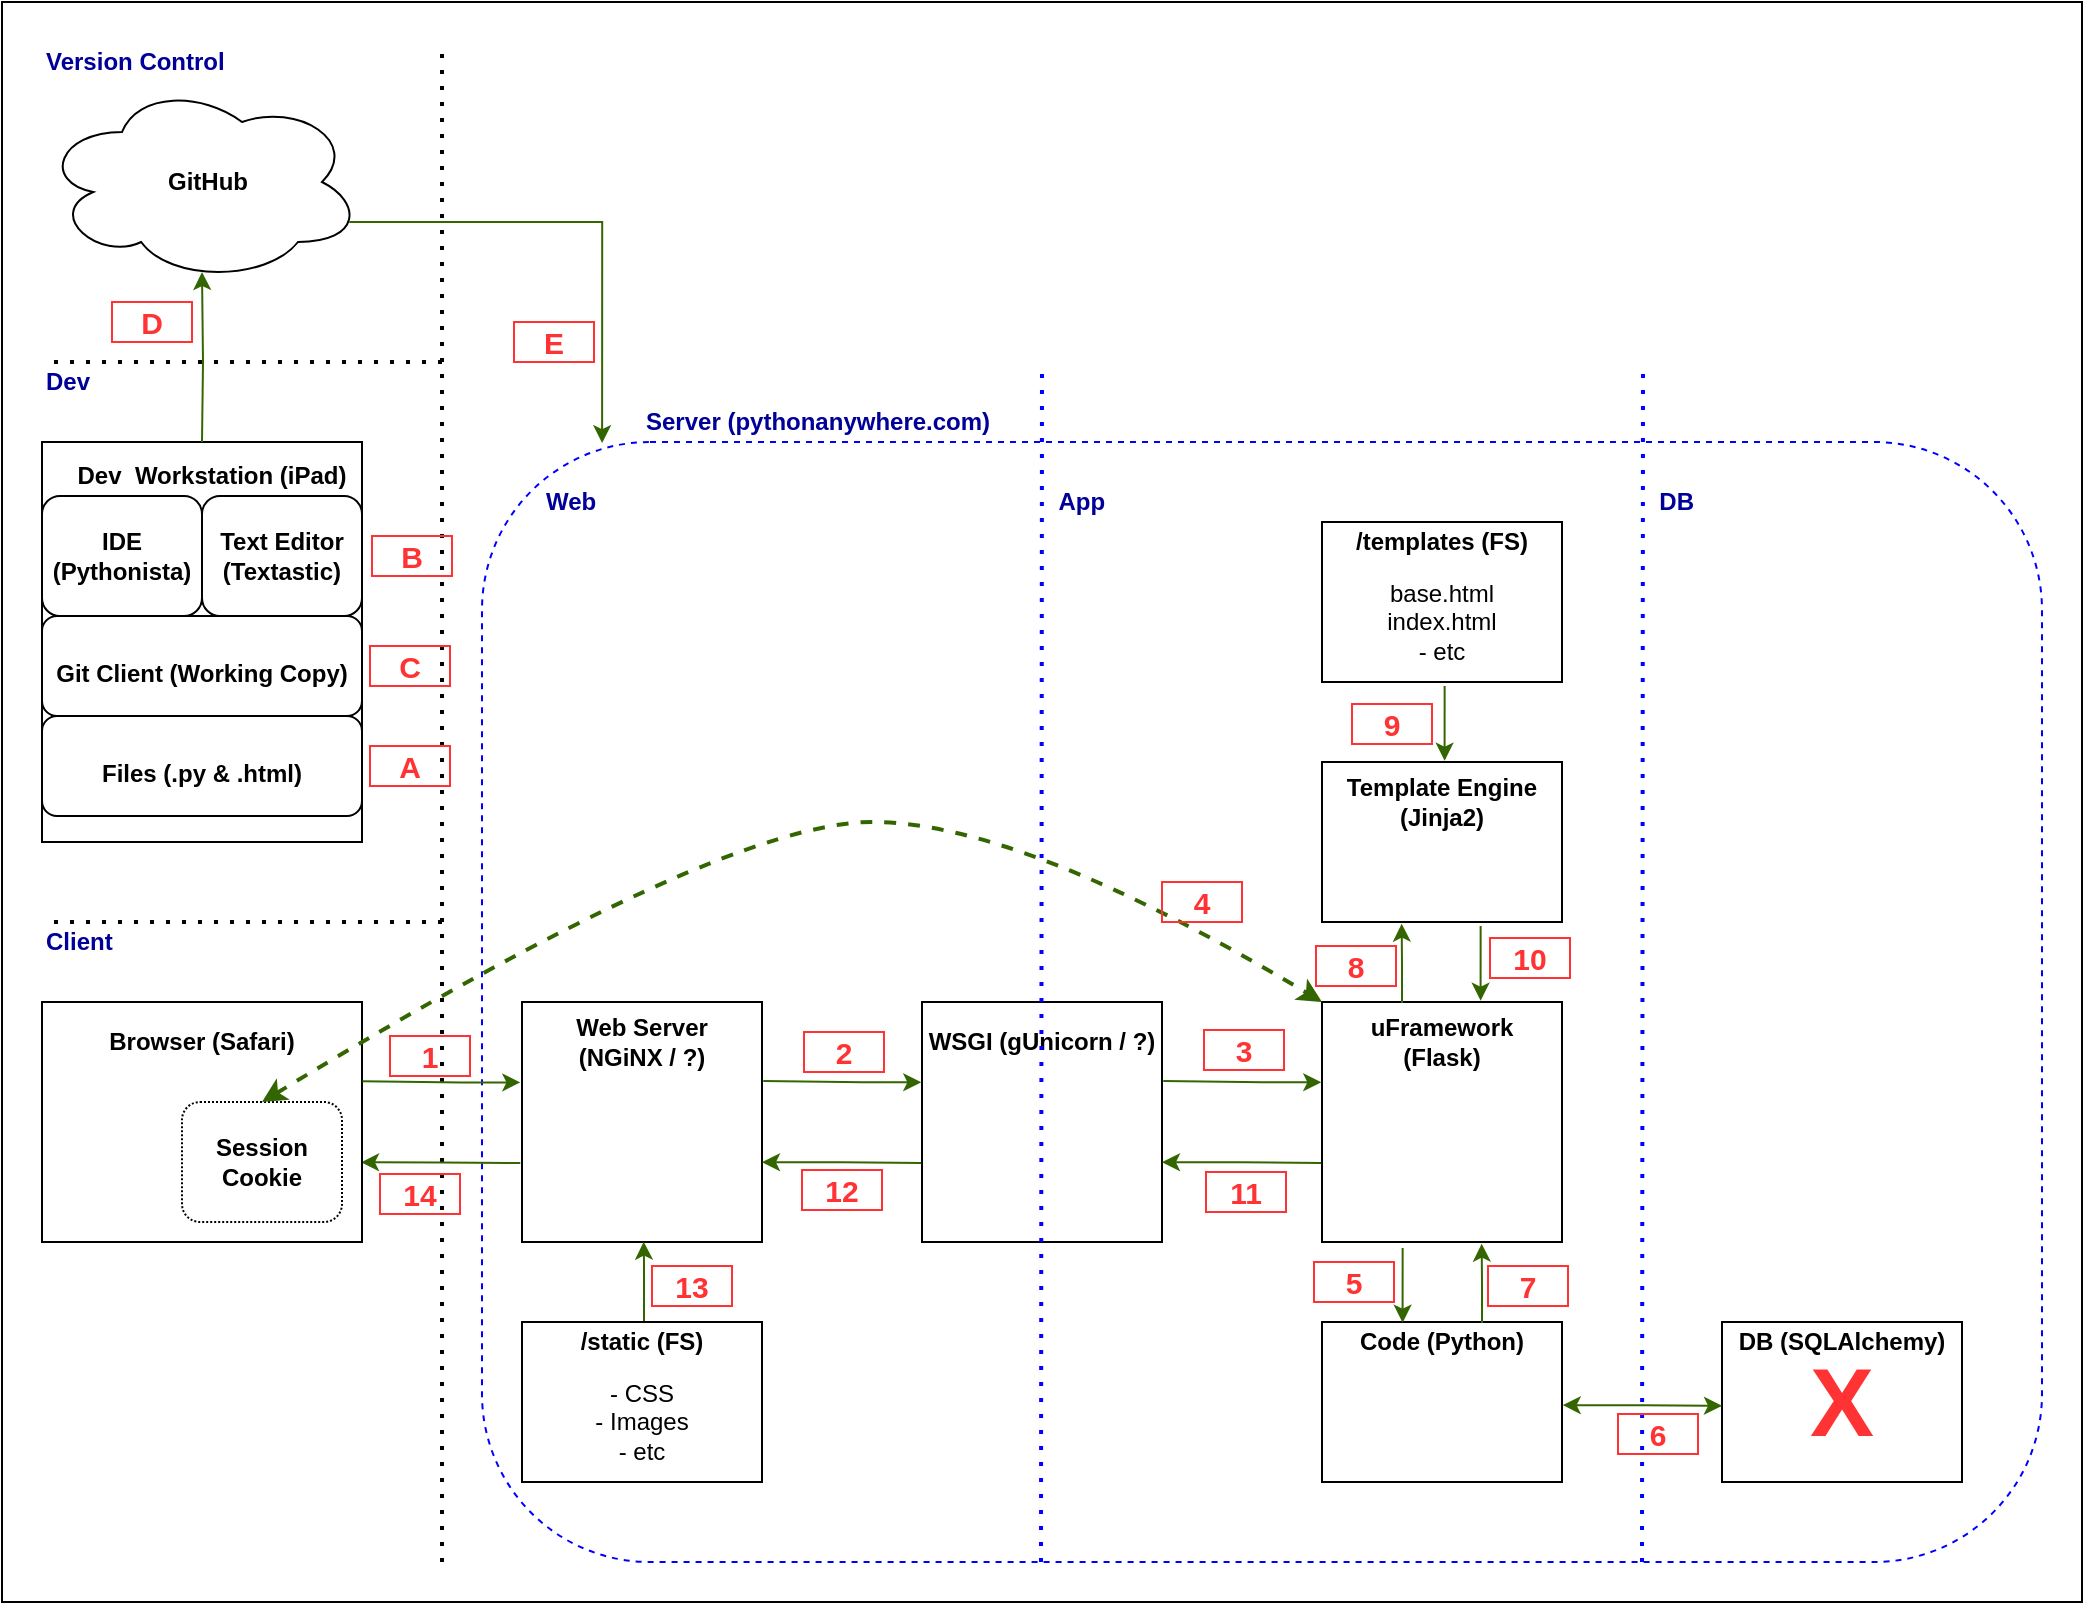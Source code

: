 <mxfile version="13.9.7" type="github">
  <diagram id="kgpKYQtTHZ0yAKxKKP6v" name="Page-1">
    <mxGraphModel dx="868" dy="742" grid="1" gridSize="10" guides="1" tooltips="1" connect="1" arrows="1" fold="1" page="1" pageScale="1" pageWidth="1100" pageHeight="850" math="0" shadow="0">
      <root>
        <mxCell id="0" />
        <mxCell id="1" parent="0" />
        <mxCell id="1D7lp2rWRmWPoldJIbJy-1" value="" style="rounded=1;whiteSpace=wrap;html=1;fillColor=none;dashed=1;strokeColor=#0000FF;fontSize=48;" parent="1" vertex="1">
          <mxGeometry x="260" y="240" width="780" height="560" as="geometry" />
        </mxCell>
        <mxCell id="kP34SKrH4v_GNEErMYQn-1" value="" style="endArrow=none;dashed=1;html=1;dashPattern=1 3;strokeWidth=2;" parent="1" edge="1">
          <mxGeometry width="50" height="50" relative="1" as="geometry">
            <mxPoint x="240" y="800" as="sourcePoint" />
            <mxPoint x="240" y="40" as="targetPoint" />
          </mxGeometry>
        </mxCell>
        <mxCell id="kP34SKrH4v_GNEErMYQn-3" value="" style="rounded=0;whiteSpace=wrap;html=1;" parent="1" vertex="1">
          <mxGeometry x="40" y="240" width="160" height="200" as="geometry" />
        </mxCell>
        <mxCell id="5Lj5Pk4YFnlyCgKd_7wy-2" style="edgeStyle=orthogonalEdgeStyle;rounded=0;orthogonalLoop=1;jettySize=auto;html=1;exitX=0.997;exitY=0.668;exitDx=0;exitDy=0;entryX=-0.007;entryY=0.671;entryDx=0;entryDy=0;exitPerimeter=0;entryPerimeter=0;strokeColor=#336600;startArrow=classic;startFill=1;endArrow=none;endFill=0;" parent="1" source="kP34SKrH4v_GNEErMYQn-9" target="1D7lp2rWRmWPoldJIbJy-8" edge="1">
          <mxGeometry relative="1" as="geometry">
            <mxPoint x="200" y="603" as="sourcePoint" />
            <mxPoint x="280" y="603" as="targetPoint" />
            <Array as="points">
              <mxPoint x="240" y="600" />
            </Array>
          </mxGeometry>
        </mxCell>
        <mxCell id="kP34SKrH4v_GNEErMYQn-9" value="" style="rounded=0;whiteSpace=wrap;html=1;" parent="1" vertex="1">
          <mxGeometry x="40" y="520" width="160" height="120" as="geometry" />
        </mxCell>
        <mxCell id="kP34SKrH4v_GNEErMYQn-10" value="" style="rounded=1;whiteSpace=wrap;html=1;" parent="1" vertex="1">
          <mxGeometry x="40" y="327" width="160" height="50" as="geometry" />
        </mxCell>
        <mxCell id="kP34SKrH4v_GNEErMYQn-11" value="" style="rounded=1;whiteSpace=wrap;html=1;" parent="1" vertex="1">
          <mxGeometry x="40" y="267" width="80" height="60" as="geometry" />
        </mxCell>
        <mxCell id="kP34SKrH4v_GNEErMYQn-13" value="" style="rounded=1;whiteSpace=wrap;html=1;" parent="1" vertex="1">
          <mxGeometry x="120" y="267" width="80" height="60" as="geometry" />
        </mxCell>
        <mxCell id="kP34SKrH4v_GNEErMYQn-4" value="Browser (Safari)" style="text;html=1;strokeColor=none;fillColor=none;align=center;verticalAlign=middle;whiteSpace=wrap;rounded=0;fontStyle=1" parent="1" vertex="1">
          <mxGeometry x="40" y="530" width="160" height="20" as="geometry" />
        </mxCell>
        <mxCell id="kP34SKrH4v_GNEErMYQn-14" value="Dev &amp;nbsp;Workstation (iPad)" style="text;html=1;strokeColor=none;fillColor=none;align=center;verticalAlign=middle;whiteSpace=wrap;rounded=0;fontStyle=1" parent="1" vertex="1">
          <mxGeometry x="50" y="247" width="150" height="20" as="geometry" />
        </mxCell>
        <mxCell id="kP34SKrH4v_GNEErMYQn-15" value="Git Client (Working Copy)" style="text;html=1;strokeColor=none;fillColor=none;align=center;verticalAlign=middle;whiteSpace=wrap;rounded=0;fontStyle=1" parent="1" vertex="1">
          <mxGeometry x="40" y="346" width="160" height="20" as="geometry" />
        </mxCell>
        <mxCell id="kP34SKrH4v_GNEErMYQn-17" value="IDE&lt;br&gt;(Pythonista)" style="text;html=1;strokeColor=none;fillColor=none;align=center;verticalAlign=middle;whiteSpace=wrap;rounded=0;fontStyle=1" parent="1" vertex="1">
          <mxGeometry x="40" y="287" width="80" height="20" as="geometry" />
        </mxCell>
        <mxCell id="kP34SKrH4v_GNEErMYQn-18" value="Text Editor&lt;br&gt;(Textastic)" style="text;html=1;strokeColor=none;fillColor=none;align=center;verticalAlign=middle;whiteSpace=wrap;rounded=0;fontStyle=1" parent="1" vertex="1">
          <mxGeometry x="120" y="287" width="80" height="20" as="geometry" />
        </mxCell>
        <mxCell id="kP34SKrH4v_GNEErMYQn-19" value="" style="rounded=1;whiteSpace=wrap;html=1;" parent="1" vertex="1">
          <mxGeometry x="40" y="377" width="160" height="50" as="geometry" />
        </mxCell>
        <mxCell id="kP34SKrH4v_GNEErMYQn-20" value="Files (.py &amp;amp; .html)" style="text;html=1;strokeColor=none;fillColor=none;align=center;verticalAlign=middle;whiteSpace=wrap;rounded=0;fontStyle=1" parent="1" vertex="1">
          <mxGeometry x="40" y="396" width="160" height="20" as="geometry" />
        </mxCell>
        <mxCell id="kP34SKrH4v_GNEErMYQn-21" value="" style="ellipse;shape=cloud;whiteSpace=wrap;html=1;" parent="1" vertex="1">
          <mxGeometry x="40" y="60" width="160" height="100" as="geometry" />
        </mxCell>
        <mxCell id="kP34SKrH4v_GNEErMYQn-23" value="GitHub" style="text;html=1;strokeColor=none;fillColor=none;align=center;verticalAlign=middle;whiteSpace=wrap;rounded=0;fontStyle=1" parent="1" vertex="1">
          <mxGeometry x="46" y="100" width="154" height="20" as="geometry" />
        </mxCell>
        <mxCell id="kP34SKrH4v_GNEErMYQn-24" value="" style="endArrow=none;dashed=1;html=1;dashPattern=1 3;strokeWidth=2;" parent="1" edge="1">
          <mxGeometry width="50" height="50" relative="1" as="geometry">
            <mxPoint x="240" y="200" as="sourcePoint" />
            <mxPoint x="40" y="200" as="targetPoint" />
          </mxGeometry>
        </mxCell>
        <mxCell id="kP34SKrH4v_GNEErMYQn-25" value="" style="endArrow=none;dashed=1;html=1;dashPattern=1 3;strokeWidth=2;" parent="1" edge="1">
          <mxGeometry width="50" height="50" relative="1" as="geometry">
            <mxPoint x="240" y="480" as="sourcePoint" />
            <mxPoint x="40" y="480" as="targetPoint" />
          </mxGeometry>
        </mxCell>
        <mxCell id="kP34SKrH4v_GNEErMYQn-26" value="Client" style="text;html=1;strokeColor=none;fillColor=none;align=left;verticalAlign=middle;whiteSpace=wrap;rounded=0;fontStyle=1;fontColor=#000099;" parent="1" vertex="1">
          <mxGeometry x="40" y="480" width="120" height="20" as="geometry" />
        </mxCell>
        <mxCell id="kP34SKrH4v_GNEErMYQn-27" value="Dev" style="text;html=1;strokeColor=none;fillColor=none;align=left;verticalAlign=middle;whiteSpace=wrap;rounded=0;fontStyle=1;fontColor=#000099;" parent="1" vertex="1">
          <mxGeometry x="40" y="200" width="120" height="20" as="geometry" />
        </mxCell>
        <mxCell id="kP34SKrH4v_GNEErMYQn-28" value="Version Control" style="text;html=1;strokeColor=none;fillColor=none;align=left;verticalAlign=middle;whiteSpace=wrap;rounded=0;fontStyle=1;fontColor=#000099;" parent="1" vertex="1">
          <mxGeometry x="40" y="40" width="120" height="20" as="geometry" />
        </mxCell>
        <mxCell id="1D7lp2rWRmWPoldJIbJy-2" value="Server (pythonanywhere.com)" style="text;html=1;strokeColor=none;fillColor=none;align=left;verticalAlign=middle;whiteSpace=wrap;rounded=0;fontStyle=1;fontColor=#000099;" parent="1" vertex="1">
          <mxGeometry x="340" y="220" width="270" height="20" as="geometry" />
        </mxCell>
        <mxCell id="1D7lp2rWRmWPoldJIbJy-3" value="" style="rounded=0;whiteSpace=wrap;html=1;" parent="1" vertex="1">
          <mxGeometry x="280" y="680" width="120" height="80" as="geometry" />
        </mxCell>
        <mxCell id="1D7lp2rWRmWPoldJIbJy-4" value="/static (FS)" style="text;html=1;strokeColor=none;fillColor=none;align=center;verticalAlign=middle;whiteSpace=wrap;rounded=0;fontStyle=1" parent="1" vertex="1">
          <mxGeometry x="280" y="680" width="120" height="20" as="geometry" />
        </mxCell>
        <mxCell id="1D7lp2rWRmWPoldJIbJy-5" value="&lt;span style=&quot;font-weight: normal&quot;&gt;- CSS&lt;br&gt;- Images&lt;br&gt;- etc&lt;/span&gt;" style="text;html=1;strokeColor=none;fillColor=none;align=center;verticalAlign=middle;whiteSpace=wrap;rounded=0;fontStyle=1" parent="1" vertex="1">
          <mxGeometry x="280" y="700" width="120" height="60" as="geometry" />
        </mxCell>
        <mxCell id="1D7lp2rWRmWPoldJIbJy-8" value="" style="rounded=0;whiteSpace=wrap;html=1;" parent="1" vertex="1">
          <mxGeometry x="280" y="520" width="120" height="120" as="geometry" />
        </mxCell>
        <mxCell id="1D7lp2rWRmWPoldJIbJy-9" value="Web Server&lt;br&gt;(NGiNX / ?)" style="text;html=1;strokeColor=none;fillColor=none;align=center;verticalAlign=middle;whiteSpace=wrap;rounded=0;fontStyle=1" parent="1" vertex="1">
          <mxGeometry x="280" y="530" width="120" height="20" as="geometry" />
        </mxCell>
        <mxCell id="1D7lp2rWRmWPoldJIbJy-10" value="" style="rounded=0;whiteSpace=wrap;html=1;" parent="1" vertex="1">
          <mxGeometry x="480" y="520" width="120" height="120" as="geometry" />
        </mxCell>
        <mxCell id="1D7lp2rWRmWPoldJIbJy-11" value="WSGI (gUnicorn / ?)" style="text;html=1;strokeColor=none;fillColor=none;align=center;verticalAlign=middle;whiteSpace=wrap;rounded=0;fontStyle=1" parent="1" vertex="1">
          <mxGeometry x="480" y="530" width="120" height="20" as="geometry" />
        </mxCell>
        <mxCell id="1D7lp2rWRmWPoldJIbJy-12" value="" style="rounded=0;whiteSpace=wrap;html=1;" parent="1" vertex="1">
          <mxGeometry x="680" y="520" width="120" height="120" as="geometry" />
        </mxCell>
        <mxCell id="1D7lp2rWRmWPoldJIbJy-13" value="uFramework&lt;br&gt;(Flask)" style="text;html=1;strokeColor=none;fillColor=none;align=center;verticalAlign=middle;whiteSpace=wrap;rounded=0;fontStyle=1" parent="1" vertex="1">
          <mxGeometry x="680" y="530" width="120" height="20" as="geometry" />
        </mxCell>
        <mxCell id="1D7lp2rWRmWPoldJIbJy-17" value="" style="endArrow=none;dashed=1;html=1;dashPattern=1 3;strokeWidth=2;strokeColor=#0000FF;" parent="1" edge="1">
          <mxGeometry width="50" height="50" relative="1" as="geometry">
            <mxPoint x="539.5" y="800" as="sourcePoint" />
            <mxPoint x="540" y="200" as="targetPoint" />
          </mxGeometry>
        </mxCell>
        <mxCell id="1D7lp2rWRmWPoldJIbJy-18" value="Web" style="text;html=1;strokeColor=none;fillColor=none;align=left;verticalAlign=middle;whiteSpace=wrap;rounded=0;fontStyle=1;fontColor=#000099;" parent="1" vertex="1">
          <mxGeometry x="290" y="260" width="120" height="20" as="geometry" />
        </mxCell>
        <mxCell id="XjJIb6_F2YwHUvGka_Cs-3" value="" style="rounded=0;whiteSpace=wrap;html=1;" parent="1" vertex="1">
          <mxGeometry x="680" y="680" width="120" height="80" as="geometry" />
        </mxCell>
        <mxCell id="XjJIb6_F2YwHUvGka_Cs-4" value="Code (Python)" style="text;html=1;strokeColor=none;fillColor=none;align=center;verticalAlign=middle;whiteSpace=wrap;rounded=0;fontStyle=1" parent="1" vertex="1">
          <mxGeometry x="680" y="680" width="120" height="20" as="geometry" />
        </mxCell>
        <mxCell id="XjJIb6_F2YwHUvGka_Cs-6" value="" style="rounded=0;whiteSpace=wrap;html=1;" parent="1" vertex="1">
          <mxGeometry x="880" y="680" width="120" height="80" as="geometry" />
        </mxCell>
        <mxCell id="XjJIb6_F2YwHUvGka_Cs-7" value="DB (SQLAlchemy)" style="text;html=1;strokeColor=none;fillColor=none;align=center;verticalAlign=middle;whiteSpace=wrap;rounded=0;fontStyle=1" parent="1" vertex="1">
          <mxGeometry x="880" y="680" width="120" height="20" as="geometry" />
        </mxCell>
        <mxCell id="XjJIb6_F2YwHUvGka_Cs-8" value="" style="rounded=0;whiteSpace=wrap;html=1;" parent="1" vertex="1">
          <mxGeometry x="680" y="400" width="120" height="80" as="geometry" />
        </mxCell>
        <mxCell id="XjJIb6_F2YwHUvGka_Cs-9" value="Template Engine&lt;br&gt;(Jinja2)" style="text;html=1;strokeColor=none;fillColor=none;align=center;verticalAlign=middle;whiteSpace=wrap;rounded=0;fontStyle=1" parent="1" vertex="1">
          <mxGeometry x="680" y="400" width="120" height="40" as="geometry" />
        </mxCell>
        <mxCell id="XjJIb6_F2YwHUvGka_Cs-10" value="" style="rounded=0;whiteSpace=wrap;html=1;" parent="1" vertex="1">
          <mxGeometry x="680" y="280" width="120" height="80" as="geometry" />
        </mxCell>
        <mxCell id="XjJIb6_F2YwHUvGka_Cs-11" value="/templates (FS)" style="text;html=1;strokeColor=none;fillColor=none;align=center;verticalAlign=middle;whiteSpace=wrap;rounded=0;fontStyle=1" parent="1" vertex="1">
          <mxGeometry x="680" y="280" width="120" height="20" as="geometry" />
        </mxCell>
        <mxCell id="XjJIb6_F2YwHUvGka_Cs-12" value="&lt;span style=&quot;font-weight: normal&quot;&gt;base.html&lt;br&gt;index.html&lt;br&gt;- etc&lt;/span&gt;" style="text;html=1;strokeColor=none;fillColor=none;align=center;verticalAlign=middle;whiteSpace=wrap;rounded=0;fontStyle=1" parent="1" vertex="1">
          <mxGeometry x="680" y="300" width="120" height="60" as="geometry" />
        </mxCell>
        <mxCell id="XjJIb6_F2YwHUvGka_Cs-15" value="" style="endArrow=none;dashed=1;html=1;dashPattern=1 3;strokeWidth=2;strokeColor=#0000FF;" parent="1" edge="1">
          <mxGeometry width="50" height="50" relative="1" as="geometry">
            <mxPoint x="840" y="800" as="sourcePoint" />
            <mxPoint x="840.5" y="200" as="targetPoint" />
          </mxGeometry>
        </mxCell>
        <mxCell id="XjJIb6_F2YwHUvGka_Cs-16" value="&amp;nbsp; DB" style="text;html=1;strokeColor=none;fillColor=none;align=left;verticalAlign=middle;whiteSpace=wrap;rounded=0;fontStyle=1;fontColor=#000099;" parent="1" vertex="1">
          <mxGeometry x="840" y="260" width="120" height="20" as="geometry" />
        </mxCell>
        <mxCell id="XjJIb6_F2YwHUvGka_Cs-19" value="&amp;nbsp; App" style="text;html=1;strokeColor=none;fillColor=none;align=left;verticalAlign=middle;whiteSpace=wrap;rounded=0;fontStyle=1;fontColor=#000099;" parent="1" vertex="1">
          <mxGeometry x="540" y="260" width="120" height="20" as="geometry" />
        </mxCell>
        <mxCell id="5Lj5Pk4YFnlyCgKd_7wy-8" style="edgeStyle=orthogonalEdgeStyle;rounded=0;orthogonalLoop=1;jettySize=auto;html=1;exitX=-0.007;exitY=0.335;exitDx=0;exitDy=0;exitPerimeter=0;entryX=1.001;entryY=0.33;entryDx=0;entryDy=0;entryPerimeter=0;strokeColor=#336600;startArrow=classic;startFill=1;endArrow=none;endFill=0;" parent="1" source="1D7lp2rWRmWPoldJIbJy-8" target="kP34SKrH4v_GNEErMYQn-9" edge="1">
          <mxGeometry relative="1" as="geometry">
            <mxPoint x="209.52" y="610.16" as="sourcePoint" />
            <mxPoint x="210" y="560" as="targetPoint" />
            <Array as="points">
              <mxPoint x="250" y="560" />
            </Array>
          </mxGeometry>
        </mxCell>
        <mxCell id="5Lj5Pk4YFnlyCgKd_7wy-9" style="edgeStyle=orthogonalEdgeStyle;rounded=0;orthogonalLoop=1;jettySize=auto;html=1;exitX=0.997;exitY=0.668;exitDx=0;exitDy=0;entryX=-0.007;entryY=0.671;entryDx=0;entryDy=0;exitPerimeter=0;entryPerimeter=0;strokeColor=#336600;startArrow=classic;startFill=1;endArrow=none;endFill=0;" parent="1" edge="1">
          <mxGeometry relative="1" as="geometry">
            <mxPoint x="400" y="600.1" as="sourcePoint" />
            <mxPoint x="479.64" y="600.46" as="targetPoint" />
            <Array as="points">
              <mxPoint x="440.48" y="599.94" />
            </Array>
          </mxGeometry>
        </mxCell>
        <mxCell id="5Lj5Pk4YFnlyCgKd_7wy-10" style="edgeStyle=orthogonalEdgeStyle;rounded=0;orthogonalLoop=1;jettySize=auto;html=1;exitX=-0.007;exitY=0.335;exitDx=0;exitDy=0;exitPerimeter=0;entryX=1.001;entryY=0.33;entryDx=0;entryDy=0;entryPerimeter=0;strokeColor=#336600;startArrow=classic;startFill=1;endArrow=none;endFill=0;" parent="1" edge="1">
          <mxGeometry relative="1" as="geometry">
            <mxPoint x="479.64" y="560.14" as="sourcePoint" />
            <mxPoint x="400.64" y="559.54" as="targetPoint" />
            <Array as="points">
              <mxPoint x="450.48" y="559.94" />
            </Array>
          </mxGeometry>
        </mxCell>
        <mxCell id="5Lj5Pk4YFnlyCgKd_7wy-11" style="edgeStyle=orthogonalEdgeStyle;rounded=0;orthogonalLoop=1;jettySize=auto;html=1;exitX=0.997;exitY=0.668;exitDx=0;exitDy=0;entryX=-0.007;entryY=0.671;entryDx=0;entryDy=0;exitPerimeter=0;entryPerimeter=0;strokeColor=#336600;startArrow=classic;startFill=1;endArrow=none;endFill=0;" parent="1" edge="1">
          <mxGeometry relative="1" as="geometry">
            <mxPoint x="600" y="600.1" as="sourcePoint" />
            <mxPoint x="679.64" y="600.46" as="targetPoint" />
            <Array as="points">
              <mxPoint x="640.48" y="599.94" />
            </Array>
          </mxGeometry>
        </mxCell>
        <mxCell id="5Lj5Pk4YFnlyCgKd_7wy-12" style="edgeStyle=orthogonalEdgeStyle;rounded=0;orthogonalLoop=1;jettySize=auto;html=1;exitX=-0.007;exitY=0.335;exitDx=0;exitDy=0;exitPerimeter=0;entryX=1.001;entryY=0.33;entryDx=0;entryDy=0;entryPerimeter=0;strokeColor=#336600;startArrow=classic;startFill=1;endArrow=none;endFill=0;" parent="1" edge="1">
          <mxGeometry relative="1" as="geometry">
            <mxPoint x="679.64" y="560.14" as="sourcePoint" />
            <mxPoint x="600.64" y="559.54" as="targetPoint" />
            <Array as="points">
              <mxPoint x="650.48" y="559.94" />
            </Array>
          </mxGeometry>
        </mxCell>
        <mxCell id="5Lj5Pk4YFnlyCgKd_7wy-14" style="edgeStyle=orthogonalEdgeStyle;rounded=0;orthogonalLoop=1;jettySize=auto;html=1;exitX=0.997;exitY=0.668;exitDx=0;exitDy=0;entryX=-0.007;entryY=0.671;entryDx=0;entryDy=0;exitPerimeter=0;entryPerimeter=0;strokeColor=#336600;startArrow=classic;startFill=1;endArrow=classic;endFill=1;" parent="1" edge="1">
          <mxGeometry relative="1" as="geometry">
            <mxPoint x="800.36" y="721.56" as="sourcePoint" />
            <mxPoint x="880.0" y="721.92" as="targetPoint" />
            <Array as="points">
              <mxPoint x="840.84" y="721.4" />
            </Array>
          </mxGeometry>
        </mxCell>
        <mxCell id="5Lj5Pk4YFnlyCgKd_7wy-17" style="edgeStyle=orthogonalEdgeStyle;rounded=0;orthogonalLoop=1;jettySize=auto;html=1;exitX=0.997;exitY=0.668;exitDx=0;exitDy=0;entryX=0.128;entryY=0.714;entryDx=0;entryDy=0;exitPerimeter=0;entryPerimeter=0;strokeColor=#336600;" parent="1" edge="1">
          <mxGeometry relative="1" as="geometry">
            <mxPoint x="341" y="679.5" as="sourcePoint" />
            <mxPoint x="340.84" y="639.84" as="targetPoint" />
            <Array as="points">
              <mxPoint x="341" y="650" />
              <mxPoint x="341" y="650" />
            </Array>
          </mxGeometry>
        </mxCell>
        <mxCell id="5Lj5Pk4YFnlyCgKd_7wy-21" style="edgeStyle=orthogonalEdgeStyle;rounded=0;orthogonalLoop=1;jettySize=auto;html=1;exitX=0.997;exitY=0.668;exitDx=0;exitDy=0;entryX=0.128;entryY=0.714;entryDx=0;entryDy=0;exitPerimeter=0;entryPerimeter=0;strokeColor=#336600;" parent="1" edge="1">
          <mxGeometry relative="1" as="geometry">
            <mxPoint x="760" y="680.5" as="sourcePoint" />
            <mxPoint x="759.84" y="640.84" as="targetPoint" />
            <Array as="points">
              <mxPoint x="760" y="661" />
              <mxPoint x="760" y="661" />
            </Array>
          </mxGeometry>
        </mxCell>
        <mxCell id="5Lj5Pk4YFnlyCgKd_7wy-22" style="edgeStyle=orthogonalEdgeStyle;rounded=0;orthogonalLoop=1;jettySize=auto;html=1;exitX=0.336;exitY=1.017;exitDx=0;exitDy=0;exitPerimeter=0;strokeColor=#336600;entryX=0.336;entryY=-0.033;entryDx=0;entryDy=0;entryPerimeter=0;" parent="1" edge="1">
          <mxGeometry relative="1" as="geometry">
            <mxPoint x="720.32" y="643.04" as="sourcePoint" />
            <mxPoint x="720.32" y="680.34" as="targetPoint" />
            <Array as="points">
              <mxPoint x="720" y="671" />
              <mxPoint x="720" y="671" />
            </Array>
          </mxGeometry>
        </mxCell>
        <mxCell id="5Lj5Pk4YFnlyCgKd_7wy-23" style="edgeStyle=orthogonalEdgeStyle;rounded=0;orthogonalLoop=1;jettySize=auto;html=1;exitX=0.997;exitY=0.668;exitDx=0;exitDy=0;entryX=0.128;entryY=0.714;entryDx=0;entryDy=0;exitPerimeter=0;entryPerimeter=0;strokeColor=#336600;" parent="1" edge="1">
          <mxGeometry relative="1" as="geometry">
            <mxPoint x="720" y="520.5" as="sourcePoint" />
            <mxPoint x="719.84" y="480.84" as="targetPoint" />
            <Array as="points">
              <mxPoint x="720" y="501" />
              <mxPoint x="720" y="501" />
            </Array>
          </mxGeometry>
        </mxCell>
        <mxCell id="5Lj5Pk4YFnlyCgKd_7wy-25" style="edgeStyle=orthogonalEdgeStyle;rounded=0;orthogonalLoop=1;jettySize=auto;html=1;exitX=0.336;exitY=1.017;exitDx=0;exitDy=0;exitPerimeter=0;strokeColor=#336600;entryX=0.336;entryY=-0.033;entryDx=0;entryDy=0;entryPerimeter=0;" parent="1" edge="1">
          <mxGeometry relative="1" as="geometry">
            <mxPoint x="759.32" y="482.04" as="sourcePoint" />
            <mxPoint x="759.32" y="519.34" as="targetPoint" />
            <Array as="points">
              <mxPoint x="759" y="510" />
              <mxPoint x="759" y="510" />
            </Array>
          </mxGeometry>
        </mxCell>
        <mxCell id="5Lj5Pk4YFnlyCgKd_7wy-27" style="edgeStyle=orthogonalEdgeStyle;rounded=0;orthogonalLoop=1;jettySize=auto;html=1;exitX=0.336;exitY=1.017;exitDx=0;exitDy=0;exitPerimeter=0;strokeColor=#336600;entryX=0.336;entryY=-0.033;entryDx=0;entryDy=0;entryPerimeter=0;" parent="1" edge="1">
          <mxGeometry relative="1" as="geometry">
            <mxPoint x="741.32" y="362.04" as="sourcePoint" />
            <mxPoint x="741.32" y="399.34" as="targetPoint" />
            <Array as="points">
              <mxPoint x="741" y="390" />
              <mxPoint x="741" y="390" />
            </Array>
          </mxGeometry>
        </mxCell>
        <mxCell id="9JrKhK4K6JrjBqXeKL0m-1" style="edgeStyle=orthogonalEdgeStyle;rounded=0;orthogonalLoop=1;jettySize=auto;html=1;strokeColor=#336600;entryX=0.5;entryY=0.95;entryDx=0;entryDy=0;entryPerimeter=0;" parent="1" target="kP34SKrH4v_GNEErMYQn-21" edge="1">
          <mxGeometry relative="1" as="geometry">
            <mxPoint x="120" y="240" as="sourcePoint" />
            <mxPoint x="120" y="160" as="targetPoint" />
            <Array as="points" />
          </mxGeometry>
        </mxCell>
        <mxCell id="9JrKhK4K6JrjBqXeKL0m-2" style="edgeStyle=orthogonalEdgeStyle;rounded=0;orthogonalLoop=1;jettySize=auto;html=1;strokeColor=#336600;exitX=0.96;exitY=0.7;exitDx=0;exitDy=0;exitPerimeter=0;entryX=0.077;entryY=0.001;entryDx=0;entryDy=0;entryPerimeter=0;" parent="1" source="kP34SKrH4v_GNEErMYQn-21" target="1D7lp2rWRmWPoldJIbJy-1" edge="1">
          <mxGeometry relative="1" as="geometry">
            <mxPoint x="270" y="220" as="sourcePoint" />
            <mxPoint x="280" y="220" as="targetPoint" />
            <Array as="points" />
          </mxGeometry>
        </mxCell>
        <mxCell id="9JrKhK4K6JrjBqXeKL0m-3" value="A" style="text;html=1;fillColor=none;align=center;verticalAlign=middle;whiteSpace=wrap;rounded=0;fontSize=15;fontColor=#FF3333;fontStyle=1;strokeColor=#FF3333;" parent="1" vertex="1">
          <mxGeometry x="204" y="392" width="40" height="20" as="geometry" />
        </mxCell>
        <mxCell id="9JrKhK4K6JrjBqXeKL0m-5" value="B" style="text;html=1;fillColor=none;align=center;verticalAlign=middle;whiteSpace=wrap;rounded=0;fontSize=15;fontColor=#FF3333;fontStyle=1;strokeColor=#FF3333;" parent="1" vertex="1">
          <mxGeometry x="205" y="287" width="40" height="20" as="geometry" />
        </mxCell>
        <mxCell id="9JrKhK4K6JrjBqXeKL0m-6" value="C" style="text;html=1;fillColor=none;align=center;verticalAlign=middle;whiteSpace=wrap;rounded=0;fontSize=15;fontColor=#FF3333;fontStyle=1;strokeColor=#FF3333;" parent="1" vertex="1">
          <mxGeometry x="204" y="342" width="40" height="20" as="geometry" />
        </mxCell>
        <mxCell id="9JrKhK4K6JrjBqXeKL0m-7" value="D" style="text;html=1;fillColor=none;align=center;verticalAlign=middle;whiteSpace=wrap;rounded=0;fontSize=15;fontColor=#FF3333;fontStyle=1;strokeColor=#FF3333;" parent="1" vertex="1">
          <mxGeometry x="75" y="170" width="40" height="20" as="geometry" />
        </mxCell>
        <mxCell id="9JrKhK4K6JrjBqXeKL0m-11" value="E" style="text;html=1;fillColor=none;align=center;verticalAlign=middle;whiteSpace=wrap;rounded=0;fontSize=15;fontColor=#FF3333;fontStyle=1;strokeColor=#FF3333;" parent="1" vertex="1">
          <mxGeometry x="276" y="180" width="40" height="20" as="geometry" />
        </mxCell>
        <mxCell id="_v3lYL0fItY1CTd2aFTJ-1" value="" style="rounded=1;whiteSpace=wrap;html=1;dashed=1;dashPattern=1 1;" parent="1" vertex="1">
          <mxGeometry x="110" y="570" width="80" height="60" as="geometry" />
        </mxCell>
        <mxCell id="_v3lYL0fItY1CTd2aFTJ-2" value="Session&lt;br&gt;Cookie" style="text;html=1;strokeColor=none;fillColor=none;align=center;verticalAlign=middle;whiteSpace=wrap;rounded=0;fontStyle=1" parent="1" vertex="1">
          <mxGeometry x="110" y="590" width="80" height="20" as="geometry" />
        </mxCell>
        <mxCell id="_v3lYL0fItY1CTd2aFTJ-3" value="" style="curved=1;endArrow=classic;html=1;exitX=0.5;exitY=0;exitDx=0;exitDy=0;entryX=0;entryY=0;entryDx=0;entryDy=0;dashed=1;startArrow=classic;startFill=1;strokeColor=#336600;strokeWidth=2;" parent="1" source="_v3lYL0fItY1CTd2aFTJ-1" target="1D7lp2rWRmWPoldJIbJy-12" edge="1">
          <mxGeometry width="50" height="50" relative="1" as="geometry">
            <mxPoint x="420" y="500" as="sourcePoint" />
            <mxPoint x="470" y="450" as="targetPoint" />
            <Array as="points">
              <mxPoint x="380" y="430" />
              <mxPoint x="530" y="430" />
            </Array>
          </mxGeometry>
        </mxCell>
        <mxCell id="_v3lYL0fItY1CTd2aFTJ-4" value="2" style="text;html=1;fillColor=none;align=center;verticalAlign=middle;whiteSpace=wrap;rounded=0;fontSize=15;fontStyle=1;fontColor=#FF3333;strokeColor=#FF3333;" parent="1" vertex="1">
          <mxGeometry x="421" y="535" width="40" height="20" as="geometry" />
        </mxCell>
        <mxCell id="_v3lYL0fItY1CTd2aFTJ-10" value="1" style="text;html=1;fillColor=none;align=center;verticalAlign=middle;whiteSpace=wrap;rounded=0;fontSize=15;fontStyle=1;fontColor=#FF3333;strokeColor=#FF3333;" parent="1" vertex="1">
          <mxGeometry x="214" y="537" width="40" height="20" as="geometry" />
        </mxCell>
        <mxCell id="_v3lYL0fItY1CTd2aFTJ-12" value="3" style="text;html=1;fillColor=none;align=center;verticalAlign=middle;whiteSpace=wrap;rounded=0;fontSize=15;fontStyle=1;fontColor=#FF3333;strokeColor=#FF3333;" parent="1" vertex="1">
          <mxGeometry x="621" y="534" width="40" height="20" as="geometry" />
        </mxCell>
        <mxCell id="_v3lYL0fItY1CTd2aFTJ-14" value="4" style="text;html=1;fillColor=none;align=center;verticalAlign=middle;whiteSpace=wrap;rounded=0;fontSize=15;fontStyle=1;fontColor=#FF3333;strokeColor=#FF3333;" parent="1" vertex="1">
          <mxGeometry x="600" y="460" width="40" height="20" as="geometry" />
        </mxCell>
        <mxCell id="_v3lYL0fItY1CTd2aFTJ-15" value="5" style="text;html=1;fillColor=none;align=center;verticalAlign=middle;whiteSpace=wrap;rounded=0;fontSize=15;fontStyle=1;fontColor=#FF3333;strokeColor=#FF3333;" parent="1" vertex="1">
          <mxGeometry x="676" y="650" width="40" height="20" as="geometry" />
        </mxCell>
        <mxCell id="_v3lYL0fItY1CTd2aFTJ-17" value="6" style="text;html=1;fillColor=none;align=center;verticalAlign=middle;whiteSpace=wrap;rounded=0;fontSize=15;fontStyle=1;fontColor=#FF3333;strokeColor=#FF3333;" parent="1" vertex="1">
          <mxGeometry x="828" y="726" width="40" height="20" as="geometry" />
        </mxCell>
        <mxCell id="_v3lYL0fItY1CTd2aFTJ-18" value="7" style="text;html=1;fillColor=none;align=center;verticalAlign=middle;whiteSpace=wrap;rounded=0;fontSize=15;fontStyle=1;fontColor=#FF3333;strokeColor=#FF3333;" parent="1" vertex="1">
          <mxGeometry x="763" y="652" width="40" height="20" as="geometry" />
        </mxCell>
        <mxCell id="_v3lYL0fItY1CTd2aFTJ-25" value="X" style="text;html=1;strokeColor=none;fillColor=none;align=center;verticalAlign=middle;whiteSpace=wrap;rounded=0;dashed=1;dashPattern=1 1;fontColor=#FF3333;fontStyle=1;fontSize=48;" parent="1" vertex="1">
          <mxGeometry x="920" y="710" width="40" height="20" as="geometry" />
        </mxCell>
        <mxCell id="N1hp6-1j4--xdEDFGJ2z-1" value="8" style="text;html=1;fillColor=none;align=center;verticalAlign=middle;whiteSpace=wrap;rounded=0;fontSize=15;fontStyle=1;fontColor=#FF3333;strokeColor=#FF3333;" parent="1" vertex="1">
          <mxGeometry x="677" y="492" width="40" height="20" as="geometry" />
        </mxCell>
        <mxCell id="N1hp6-1j4--xdEDFGJ2z-2" value="9" style="text;html=1;fillColor=none;align=center;verticalAlign=middle;whiteSpace=wrap;rounded=0;fontSize=15;fontStyle=1;fontColor=#FF3333;strokeColor=#FF3333;" parent="1" vertex="1">
          <mxGeometry x="695" y="371" width="40" height="20" as="geometry" />
        </mxCell>
        <mxCell id="N1hp6-1j4--xdEDFGJ2z-4" value="10" style="text;html=1;fillColor=none;align=center;verticalAlign=middle;whiteSpace=wrap;rounded=0;fontSize=15;fontStyle=1;fontColor=#FF3333;strokeColor=#FF3333;" parent="1" vertex="1">
          <mxGeometry x="764" y="488" width="40" height="20" as="geometry" />
        </mxCell>
        <mxCell id="N1hp6-1j4--xdEDFGJ2z-5" value="11" style="text;html=1;fillColor=none;align=center;verticalAlign=middle;whiteSpace=wrap;rounded=0;fontSize=15;fontStyle=1;fontColor=#FF3333;strokeColor=#FF3333;" parent="1" vertex="1">
          <mxGeometry x="622" y="605" width="40" height="20" as="geometry" />
        </mxCell>
        <mxCell id="N1hp6-1j4--xdEDFGJ2z-6" value="12" style="text;html=1;fillColor=none;align=center;verticalAlign=middle;whiteSpace=wrap;rounded=0;fontSize=15;fontStyle=1;fontColor=#FF3333;strokeColor=#FF3333;" parent="1" vertex="1">
          <mxGeometry x="420" y="604" width="40" height="20" as="geometry" />
        </mxCell>
        <mxCell id="N1hp6-1j4--xdEDFGJ2z-7" value="13" style="text;html=1;fillColor=none;align=center;verticalAlign=middle;whiteSpace=wrap;rounded=0;fontSize=15;fontStyle=1;fontColor=#FF3333;strokeColor=#FF3333;" parent="1" vertex="1">
          <mxGeometry x="345" y="652" width="40" height="20" as="geometry" />
        </mxCell>
        <mxCell id="N1hp6-1j4--xdEDFGJ2z-8" value="14" style="text;html=1;fillColor=none;align=center;verticalAlign=middle;whiteSpace=wrap;rounded=0;fontSize=15;fontStyle=1;fontColor=#FF3333;strokeColor=#FF3333;" parent="1" vertex="1">
          <mxGeometry x="209" y="606" width="40" height="20" as="geometry" />
        </mxCell>
        <mxCell id="3qF-RnpDJITG9g6VXNcU-2" value="" style="rounded=0;whiteSpace=wrap;html=1;fillColor=none;" vertex="1" parent="1">
          <mxGeometry x="20" y="20" width="1040" height="800" as="geometry" />
        </mxCell>
      </root>
    </mxGraphModel>
  </diagram>
</mxfile>
